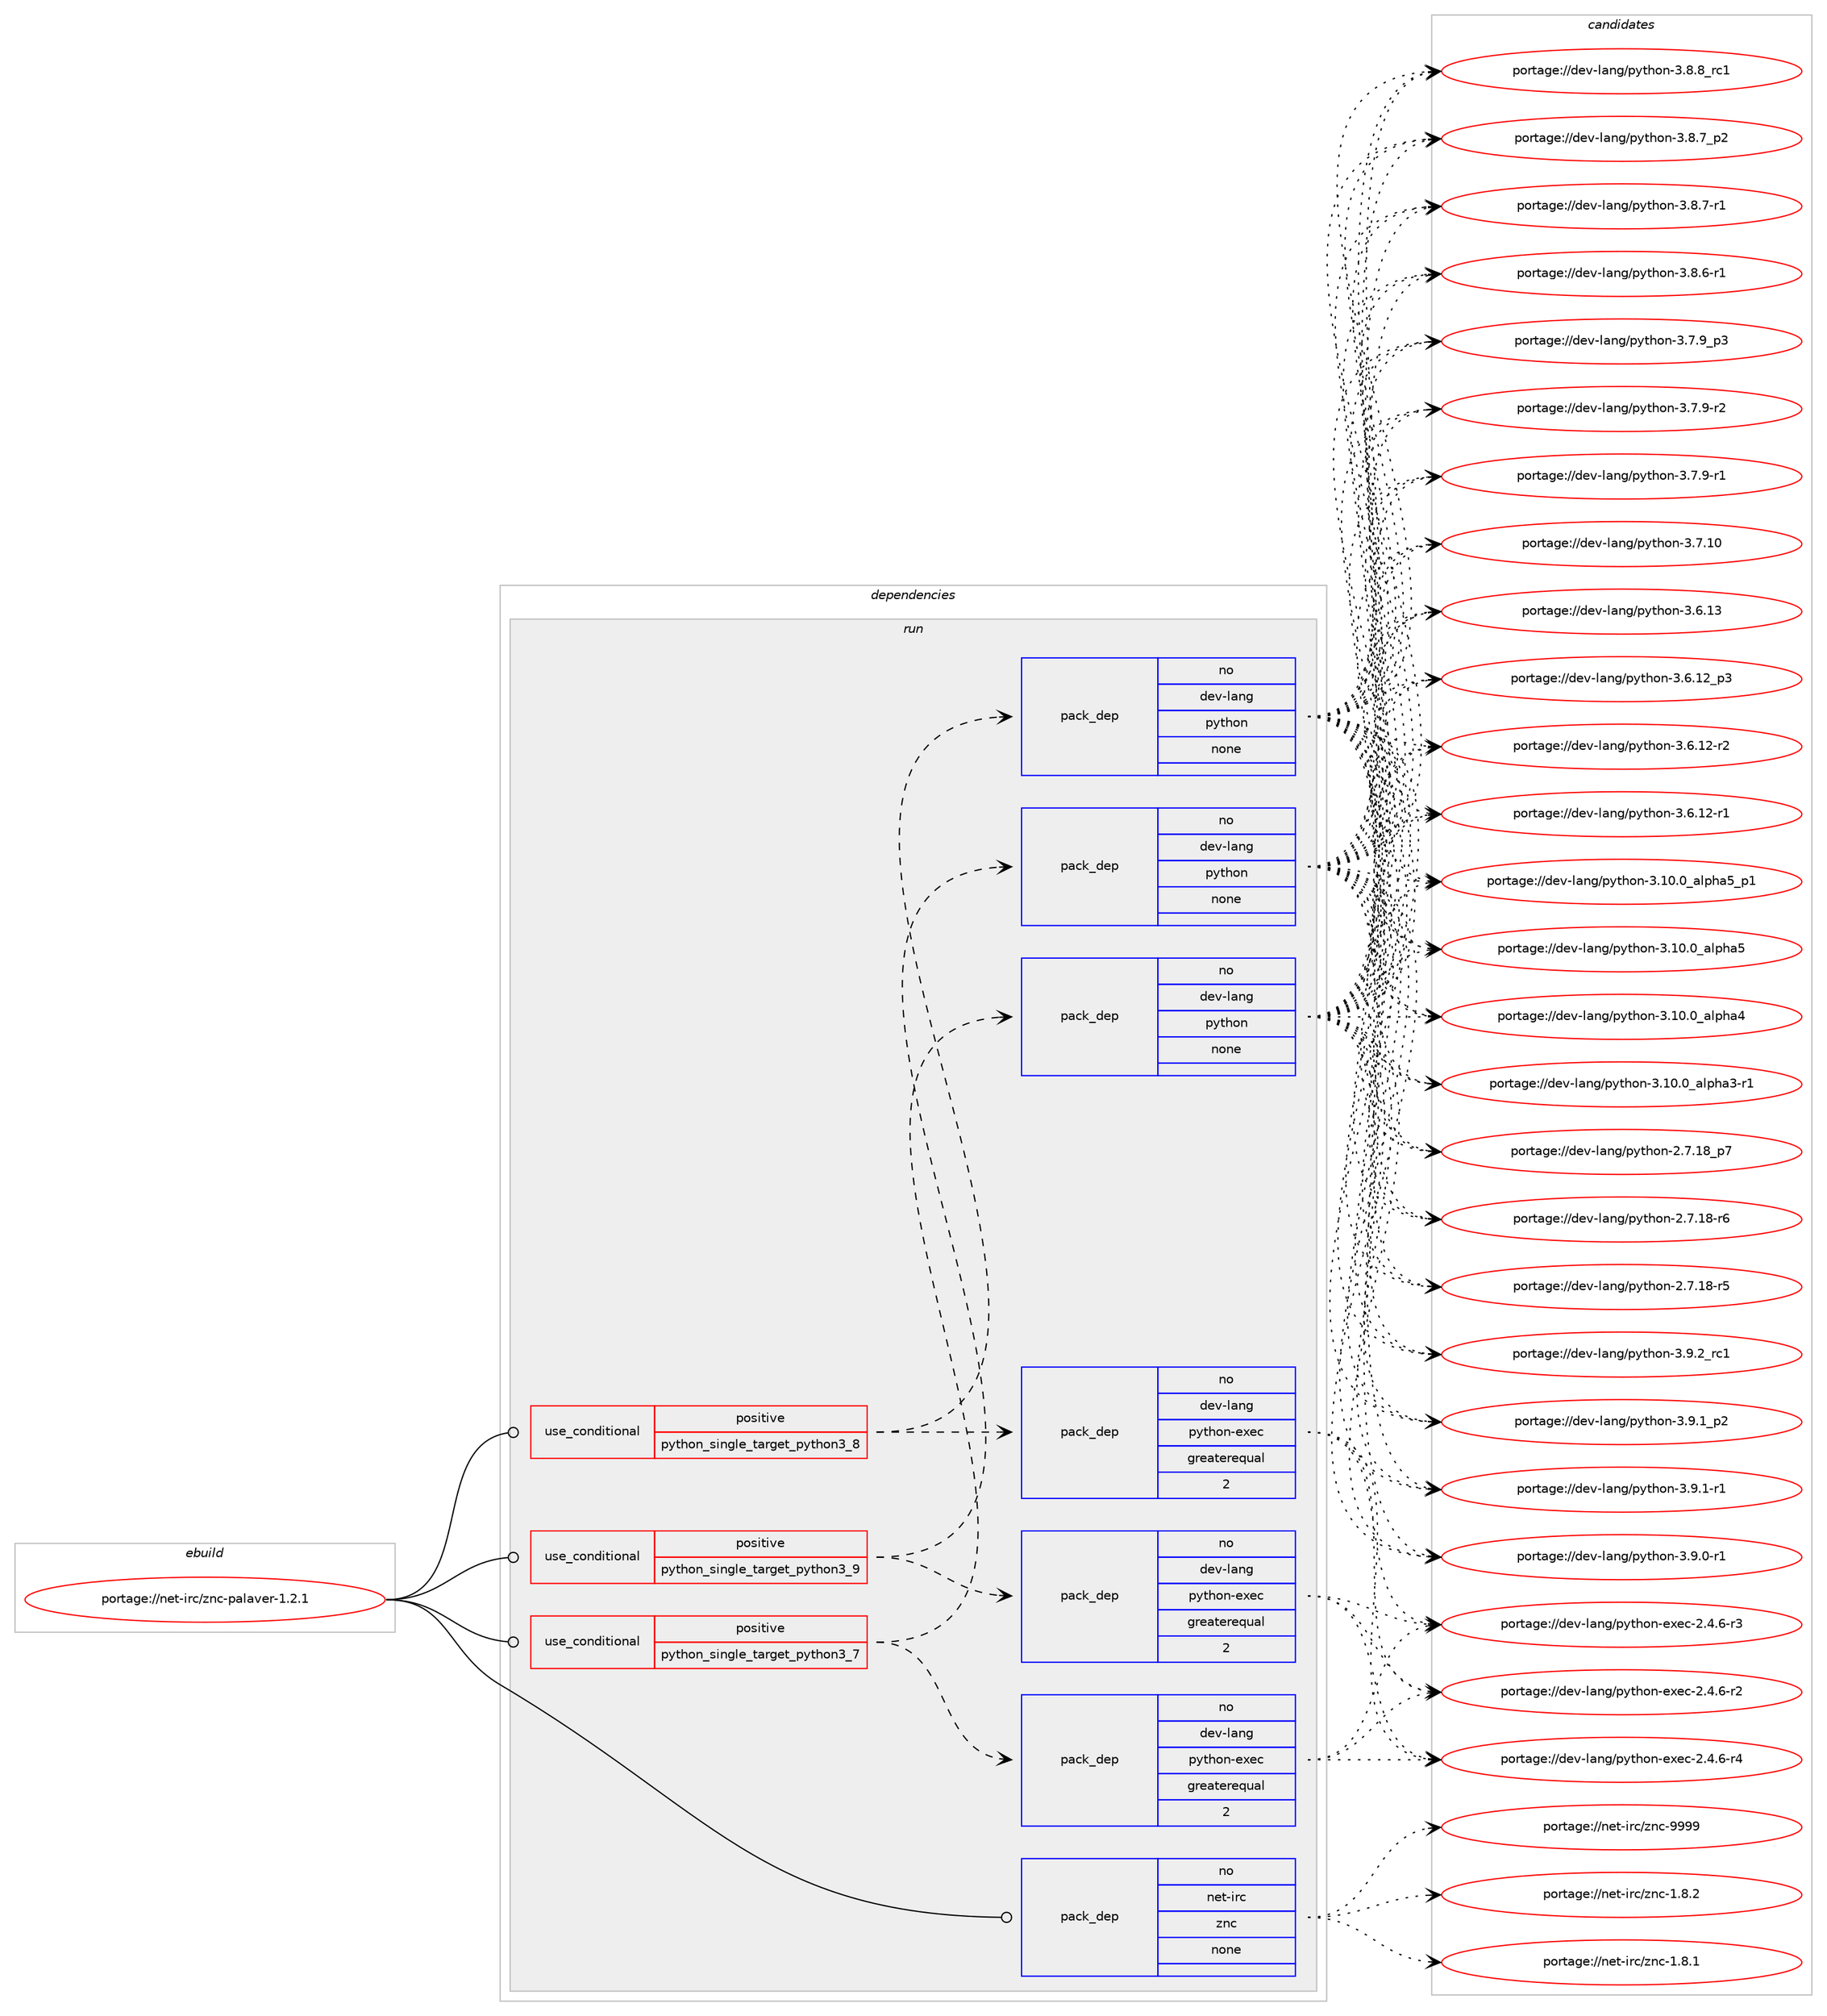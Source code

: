 digraph prolog {

# *************
# Graph options
# *************

newrank=true;
concentrate=true;
compound=true;
graph [rankdir=LR,fontname=Helvetica,fontsize=10,ranksep=1.5];#, ranksep=2.5, nodesep=0.2];
edge  [arrowhead=vee];
node  [fontname=Helvetica,fontsize=10];

# **********
# The ebuild
# **********

subgraph cluster_leftcol {
color=gray;
rank=same;
label=<<i>ebuild</i>>;
id [label="portage://net-irc/znc-palaver-1.2.1", color=red, width=4, href="../net-irc/znc-palaver-1.2.1.svg"];
}

# ****************
# The dependencies
# ****************

subgraph cluster_midcol {
color=gray;
label=<<i>dependencies</i>>;
subgraph cluster_compile {
fillcolor="#eeeeee";
style=filled;
label=<<i>compile</i>>;
}
subgraph cluster_compileandrun {
fillcolor="#eeeeee";
style=filled;
label=<<i>compile and run</i>>;
}
subgraph cluster_run {
fillcolor="#eeeeee";
style=filled;
label=<<i>run</i>>;
subgraph cond3935 {
dependency13647 [label=<<TABLE BORDER="0" CELLBORDER="1" CELLSPACING="0" CELLPADDING="4"><TR><TD ROWSPAN="3" CELLPADDING="10">use_conditional</TD></TR><TR><TD>positive</TD></TR><TR><TD>python_single_target_python3_7</TD></TR></TABLE>>, shape=none, color=red];
subgraph pack9574 {
dependency13648 [label=<<TABLE BORDER="0" CELLBORDER="1" CELLSPACING="0" CELLPADDING="4" WIDTH="220"><TR><TD ROWSPAN="6" CELLPADDING="30">pack_dep</TD></TR><TR><TD WIDTH="110">no</TD></TR><TR><TD>dev-lang</TD></TR><TR><TD>python</TD></TR><TR><TD>none</TD></TR><TR><TD></TD></TR></TABLE>>, shape=none, color=blue];
}
dependency13647:e -> dependency13648:w [weight=20,style="dashed",arrowhead="vee"];
subgraph pack9575 {
dependency13649 [label=<<TABLE BORDER="0" CELLBORDER="1" CELLSPACING="0" CELLPADDING="4" WIDTH="220"><TR><TD ROWSPAN="6" CELLPADDING="30">pack_dep</TD></TR><TR><TD WIDTH="110">no</TD></TR><TR><TD>dev-lang</TD></TR><TR><TD>python-exec</TD></TR><TR><TD>greaterequal</TD></TR><TR><TD>2</TD></TR></TABLE>>, shape=none, color=blue];
}
dependency13647:e -> dependency13649:w [weight=20,style="dashed",arrowhead="vee"];
}
id:e -> dependency13647:w [weight=20,style="solid",arrowhead="odot"];
subgraph cond3936 {
dependency13650 [label=<<TABLE BORDER="0" CELLBORDER="1" CELLSPACING="0" CELLPADDING="4"><TR><TD ROWSPAN="3" CELLPADDING="10">use_conditional</TD></TR><TR><TD>positive</TD></TR><TR><TD>python_single_target_python3_8</TD></TR></TABLE>>, shape=none, color=red];
subgraph pack9576 {
dependency13651 [label=<<TABLE BORDER="0" CELLBORDER="1" CELLSPACING="0" CELLPADDING="4" WIDTH="220"><TR><TD ROWSPAN="6" CELLPADDING="30">pack_dep</TD></TR><TR><TD WIDTH="110">no</TD></TR><TR><TD>dev-lang</TD></TR><TR><TD>python</TD></TR><TR><TD>none</TD></TR><TR><TD></TD></TR></TABLE>>, shape=none, color=blue];
}
dependency13650:e -> dependency13651:w [weight=20,style="dashed",arrowhead="vee"];
subgraph pack9577 {
dependency13652 [label=<<TABLE BORDER="0" CELLBORDER="1" CELLSPACING="0" CELLPADDING="4" WIDTH="220"><TR><TD ROWSPAN="6" CELLPADDING="30">pack_dep</TD></TR><TR><TD WIDTH="110">no</TD></TR><TR><TD>dev-lang</TD></TR><TR><TD>python-exec</TD></TR><TR><TD>greaterequal</TD></TR><TR><TD>2</TD></TR></TABLE>>, shape=none, color=blue];
}
dependency13650:e -> dependency13652:w [weight=20,style="dashed",arrowhead="vee"];
}
id:e -> dependency13650:w [weight=20,style="solid",arrowhead="odot"];
subgraph cond3937 {
dependency13653 [label=<<TABLE BORDER="0" CELLBORDER="1" CELLSPACING="0" CELLPADDING="4"><TR><TD ROWSPAN="3" CELLPADDING="10">use_conditional</TD></TR><TR><TD>positive</TD></TR><TR><TD>python_single_target_python3_9</TD></TR></TABLE>>, shape=none, color=red];
subgraph pack9578 {
dependency13654 [label=<<TABLE BORDER="0" CELLBORDER="1" CELLSPACING="0" CELLPADDING="4" WIDTH="220"><TR><TD ROWSPAN="6" CELLPADDING="30">pack_dep</TD></TR><TR><TD WIDTH="110">no</TD></TR><TR><TD>dev-lang</TD></TR><TR><TD>python</TD></TR><TR><TD>none</TD></TR><TR><TD></TD></TR></TABLE>>, shape=none, color=blue];
}
dependency13653:e -> dependency13654:w [weight=20,style="dashed",arrowhead="vee"];
subgraph pack9579 {
dependency13655 [label=<<TABLE BORDER="0" CELLBORDER="1" CELLSPACING="0" CELLPADDING="4" WIDTH="220"><TR><TD ROWSPAN="6" CELLPADDING="30">pack_dep</TD></TR><TR><TD WIDTH="110">no</TD></TR><TR><TD>dev-lang</TD></TR><TR><TD>python-exec</TD></TR><TR><TD>greaterequal</TD></TR><TR><TD>2</TD></TR></TABLE>>, shape=none, color=blue];
}
dependency13653:e -> dependency13655:w [weight=20,style="dashed",arrowhead="vee"];
}
id:e -> dependency13653:w [weight=20,style="solid",arrowhead="odot"];
subgraph pack9580 {
dependency13656 [label=<<TABLE BORDER="0" CELLBORDER="1" CELLSPACING="0" CELLPADDING="4" WIDTH="220"><TR><TD ROWSPAN="6" CELLPADDING="30">pack_dep</TD></TR><TR><TD WIDTH="110">no</TD></TR><TR><TD>net-irc</TD></TR><TR><TD>znc</TD></TR><TR><TD>none</TD></TR><TR><TD></TD></TR></TABLE>>, shape=none, color=blue];
}
id:e -> dependency13656:w [weight=20,style="solid",arrowhead="odot"];
}
}

# **************
# The candidates
# **************

subgraph cluster_choices {
rank=same;
color=gray;
label=<<i>candidates</i>>;

subgraph choice9574 {
color=black;
nodesep=1;
choice100101118451089711010347112121116104111110455146574650951149949 [label="portage://dev-lang/python-3.9.2_rc1", color=red, width=4,href="../dev-lang/python-3.9.2_rc1.svg"];
choice1001011184510897110103471121211161041111104551465746499511250 [label="portage://dev-lang/python-3.9.1_p2", color=red, width=4,href="../dev-lang/python-3.9.1_p2.svg"];
choice1001011184510897110103471121211161041111104551465746494511449 [label="portage://dev-lang/python-3.9.1-r1", color=red, width=4,href="../dev-lang/python-3.9.1-r1.svg"];
choice1001011184510897110103471121211161041111104551465746484511449 [label="portage://dev-lang/python-3.9.0-r1", color=red, width=4,href="../dev-lang/python-3.9.0-r1.svg"];
choice100101118451089711010347112121116104111110455146564656951149949 [label="portage://dev-lang/python-3.8.8_rc1", color=red, width=4,href="../dev-lang/python-3.8.8_rc1.svg"];
choice1001011184510897110103471121211161041111104551465646559511250 [label="portage://dev-lang/python-3.8.7_p2", color=red, width=4,href="../dev-lang/python-3.8.7_p2.svg"];
choice1001011184510897110103471121211161041111104551465646554511449 [label="portage://dev-lang/python-3.8.7-r1", color=red, width=4,href="../dev-lang/python-3.8.7-r1.svg"];
choice1001011184510897110103471121211161041111104551465646544511449 [label="portage://dev-lang/python-3.8.6-r1", color=red, width=4,href="../dev-lang/python-3.8.6-r1.svg"];
choice1001011184510897110103471121211161041111104551465546579511251 [label="portage://dev-lang/python-3.7.9_p3", color=red, width=4,href="../dev-lang/python-3.7.9_p3.svg"];
choice1001011184510897110103471121211161041111104551465546574511450 [label="portage://dev-lang/python-3.7.9-r2", color=red, width=4,href="../dev-lang/python-3.7.9-r2.svg"];
choice1001011184510897110103471121211161041111104551465546574511449 [label="portage://dev-lang/python-3.7.9-r1", color=red, width=4,href="../dev-lang/python-3.7.9-r1.svg"];
choice10010111845108971101034711212111610411111045514655464948 [label="portage://dev-lang/python-3.7.10", color=red, width=4,href="../dev-lang/python-3.7.10.svg"];
choice10010111845108971101034711212111610411111045514654464951 [label="portage://dev-lang/python-3.6.13", color=red, width=4,href="../dev-lang/python-3.6.13.svg"];
choice100101118451089711010347112121116104111110455146544649509511251 [label="portage://dev-lang/python-3.6.12_p3", color=red, width=4,href="../dev-lang/python-3.6.12_p3.svg"];
choice100101118451089711010347112121116104111110455146544649504511450 [label="portage://dev-lang/python-3.6.12-r2", color=red, width=4,href="../dev-lang/python-3.6.12-r2.svg"];
choice100101118451089711010347112121116104111110455146544649504511449 [label="portage://dev-lang/python-3.6.12-r1", color=red, width=4,href="../dev-lang/python-3.6.12-r1.svg"];
choice10010111845108971101034711212111610411111045514649484648959710811210497539511249 [label="portage://dev-lang/python-3.10.0_alpha5_p1", color=red, width=4,href="../dev-lang/python-3.10.0_alpha5_p1.svg"];
choice1001011184510897110103471121211161041111104551464948464895971081121049753 [label="portage://dev-lang/python-3.10.0_alpha5", color=red, width=4,href="../dev-lang/python-3.10.0_alpha5.svg"];
choice1001011184510897110103471121211161041111104551464948464895971081121049752 [label="portage://dev-lang/python-3.10.0_alpha4", color=red, width=4,href="../dev-lang/python-3.10.0_alpha4.svg"];
choice10010111845108971101034711212111610411111045514649484648959710811210497514511449 [label="portage://dev-lang/python-3.10.0_alpha3-r1", color=red, width=4,href="../dev-lang/python-3.10.0_alpha3-r1.svg"];
choice100101118451089711010347112121116104111110455046554649569511255 [label="portage://dev-lang/python-2.7.18_p7", color=red, width=4,href="../dev-lang/python-2.7.18_p7.svg"];
choice100101118451089711010347112121116104111110455046554649564511454 [label="portage://dev-lang/python-2.7.18-r6", color=red, width=4,href="../dev-lang/python-2.7.18-r6.svg"];
choice100101118451089711010347112121116104111110455046554649564511453 [label="portage://dev-lang/python-2.7.18-r5", color=red, width=4,href="../dev-lang/python-2.7.18-r5.svg"];
dependency13648:e -> choice100101118451089711010347112121116104111110455146574650951149949:w [style=dotted,weight="100"];
dependency13648:e -> choice1001011184510897110103471121211161041111104551465746499511250:w [style=dotted,weight="100"];
dependency13648:e -> choice1001011184510897110103471121211161041111104551465746494511449:w [style=dotted,weight="100"];
dependency13648:e -> choice1001011184510897110103471121211161041111104551465746484511449:w [style=dotted,weight="100"];
dependency13648:e -> choice100101118451089711010347112121116104111110455146564656951149949:w [style=dotted,weight="100"];
dependency13648:e -> choice1001011184510897110103471121211161041111104551465646559511250:w [style=dotted,weight="100"];
dependency13648:e -> choice1001011184510897110103471121211161041111104551465646554511449:w [style=dotted,weight="100"];
dependency13648:e -> choice1001011184510897110103471121211161041111104551465646544511449:w [style=dotted,weight="100"];
dependency13648:e -> choice1001011184510897110103471121211161041111104551465546579511251:w [style=dotted,weight="100"];
dependency13648:e -> choice1001011184510897110103471121211161041111104551465546574511450:w [style=dotted,weight="100"];
dependency13648:e -> choice1001011184510897110103471121211161041111104551465546574511449:w [style=dotted,weight="100"];
dependency13648:e -> choice10010111845108971101034711212111610411111045514655464948:w [style=dotted,weight="100"];
dependency13648:e -> choice10010111845108971101034711212111610411111045514654464951:w [style=dotted,weight="100"];
dependency13648:e -> choice100101118451089711010347112121116104111110455146544649509511251:w [style=dotted,weight="100"];
dependency13648:e -> choice100101118451089711010347112121116104111110455146544649504511450:w [style=dotted,weight="100"];
dependency13648:e -> choice100101118451089711010347112121116104111110455146544649504511449:w [style=dotted,weight="100"];
dependency13648:e -> choice10010111845108971101034711212111610411111045514649484648959710811210497539511249:w [style=dotted,weight="100"];
dependency13648:e -> choice1001011184510897110103471121211161041111104551464948464895971081121049753:w [style=dotted,weight="100"];
dependency13648:e -> choice1001011184510897110103471121211161041111104551464948464895971081121049752:w [style=dotted,weight="100"];
dependency13648:e -> choice10010111845108971101034711212111610411111045514649484648959710811210497514511449:w [style=dotted,weight="100"];
dependency13648:e -> choice100101118451089711010347112121116104111110455046554649569511255:w [style=dotted,weight="100"];
dependency13648:e -> choice100101118451089711010347112121116104111110455046554649564511454:w [style=dotted,weight="100"];
dependency13648:e -> choice100101118451089711010347112121116104111110455046554649564511453:w [style=dotted,weight="100"];
}
subgraph choice9575 {
color=black;
nodesep=1;
choice10010111845108971101034711212111610411111045101120101994550465246544511452 [label="portage://dev-lang/python-exec-2.4.6-r4", color=red, width=4,href="../dev-lang/python-exec-2.4.6-r4.svg"];
choice10010111845108971101034711212111610411111045101120101994550465246544511451 [label="portage://dev-lang/python-exec-2.4.6-r3", color=red, width=4,href="../dev-lang/python-exec-2.4.6-r3.svg"];
choice10010111845108971101034711212111610411111045101120101994550465246544511450 [label="portage://dev-lang/python-exec-2.4.6-r2", color=red, width=4,href="../dev-lang/python-exec-2.4.6-r2.svg"];
dependency13649:e -> choice10010111845108971101034711212111610411111045101120101994550465246544511452:w [style=dotted,weight="100"];
dependency13649:e -> choice10010111845108971101034711212111610411111045101120101994550465246544511451:w [style=dotted,weight="100"];
dependency13649:e -> choice10010111845108971101034711212111610411111045101120101994550465246544511450:w [style=dotted,weight="100"];
}
subgraph choice9576 {
color=black;
nodesep=1;
choice100101118451089711010347112121116104111110455146574650951149949 [label="portage://dev-lang/python-3.9.2_rc1", color=red, width=4,href="../dev-lang/python-3.9.2_rc1.svg"];
choice1001011184510897110103471121211161041111104551465746499511250 [label="portage://dev-lang/python-3.9.1_p2", color=red, width=4,href="../dev-lang/python-3.9.1_p2.svg"];
choice1001011184510897110103471121211161041111104551465746494511449 [label="portage://dev-lang/python-3.9.1-r1", color=red, width=4,href="../dev-lang/python-3.9.1-r1.svg"];
choice1001011184510897110103471121211161041111104551465746484511449 [label="portage://dev-lang/python-3.9.0-r1", color=red, width=4,href="../dev-lang/python-3.9.0-r1.svg"];
choice100101118451089711010347112121116104111110455146564656951149949 [label="portage://dev-lang/python-3.8.8_rc1", color=red, width=4,href="../dev-lang/python-3.8.8_rc1.svg"];
choice1001011184510897110103471121211161041111104551465646559511250 [label="portage://dev-lang/python-3.8.7_p2", color=red, width=4,href="../dev-lang/python-3.8.7_p2.svg"];
choice1001011184510897110103471121211161041111104551465646554511449 [label="portage://dev-lang/python-3.8.7-r1", color=red, width=4,href="../dev-lang/python-3.8.7-r1.svg"];
choice1001011184510897110103471121211161041111104551465646544511449 [label="portage://dev-lang/python-3.8.6-r1", color=red, width=4,href="../dev-lang/python-3.8.6-r1.svg"];
choice1001011184510897110103471121211161041111104551465546579511251 [label="portage://dev-lang/python-3.7.9_p3", color=red, width=4,href="../dev-lang/python-3.7.9_p3.svg"];
choice1001011184510897110103471121211161041111104551465546574511450 [label="portage://dev-lang/python-3.7.9-r2", color=red, width=4,href="../dev-lang/python-3.7.9-r2.svg"];
choice1001011184510897110103471121211161041111104551465546574511449 [label="portage://dev-lang/python-3.7.9-r1", color=red, width=4,href="../dev-lang/python-3.7.9-r1.svg"];
choice10010111845108971101034711212111610411111045514655464948 [label="portage://dev-lang/python-3.7.10", color=red, width=4,href="../dev-lang/python-3.7.10.svg"];
choice10010111845108971101034711212111610411111045514654464951 [label="portage://dev-lang/python-3.6.13", color=red, width=4,href="../dev-lang/python-3.6.13.svg"];
choice100101118451089711010347112121116104111110455146544649509511251 [label="portage://dev-lang/python-3.6.12_p3", color=red, width=4,href="../dev-lang/python-3.6.12_p3.svg"];
choice100101118451089711010347112121116104111110455146544649504511450 [label="portage://dev-lang/python-3.6.12-r2", color=red, width=4,href="../dev-lang/python-3.6.12-r2.svg"];
choice100101118451089711010347112121116104111110455146544649504511449 [label="portage://dev-lang/python-3.6.12-r1", color=red, width=4,href="../dev-lang/python-3.6.12-r1.svg"];
choice10010111845108971101034711212111610411111045514649484648959710811210497539511249 [label="portage://dev-lang/python-3.10.0_alpha5_p1", color=red, width=4,href="../dev-lang/python-3.10.0_alpha5_p1.svg"];
choice1001011184510897110103471121211161041111104551464948464895971081121049753 [label="portage://dev-lang/python-3.10.0_alpha5", color=red, width=4,href="../dev-lang/python-3.10.0_alpha5.svg"];
choice1001011184510897110103471121211161041111104551464948464895971081121049752 [label="portage://dev-lang/python-3.10.0_alpha4", color=red, width=4,href="../dev-lang/python-3.10.0_alpha4.svg"];
choice10010111845108971101034711212111610411111045514649484648959710811210497514511449 [label="portage://dev-lang/python-3.10.0_alpha3-r1", color=red, width=4,href="../dev-lang/python-3.10.0_alpha3-r1.svg"];
choice100101118451089711010347112121116104111110455046554649569511255 [label="portage://dev-lang/python-2.7.18_p7", color=red, width=4,href="../dev-lang/python-2.7.18_p7.svg"];
choice100101118451089711010347112121116104111110455046554649564511454 [label="portage://dev-lang/python-2.7.18-r6", color=red, width=4,href="../dev-lang/python-2.7.18-r6.svg"];
choice100101118451089711010347112121116104111110455046554649564511453 [label="portage://dev-lang/python-2.7.18-r5", color=red, width=4,href="../dev-lang/python-2.7.18-r5.svg"];
dependency13651:e -> choice100101118451089711010347112121116104111110455146574650951149949:w [style=dotted,weight="100"];
dependency13651:e -> choice1001011184510897110103471121211161041111104551465746499511250:w [style=dotted,weight="100"];
dependency13651:e -> choice1001011184510897110103471121211161041111104551465746494511449:w [style=dotted,weight="100"];
dependency13651:e -> choice1001011184510897110103471121211161041111104551465746484511449:w [style=dotted,weight="100"];
dependency13651:e -> choice100101118451089711010347112121116104111110455146564656951149949:w [style=dotted,weight="100"];
dependency13651:e -> choice1001011184510897110103471121211161041111104551465646559511250:w [style=dotted,weight="100"];
dependency13651:e -> choice1001011184510897110103471121211161041111104551465646554511449:w [style=dotted,weight="100"];
dependency13651:e -> choice1001011184510897110103471121211161041111104551465646544511449:w [style=dotted,weight="100"];
dependency13651:e -> choice1001011184510897110103471121211161041111104551465546579511251:w [style=dotted,weight="100"];
dependency13651:e -> choice1001011184510897110103471121211161041111104551465546574511450:w [style=dotted,weight="100"];
dependency13651:e -> choice1001011184510897110103471121211161041111104551465546574511449:w [style=dotted,weight="100"];
dependency13651:e -> choice10010111845108971101034711212111610411111045514655464948:w [style=dotted,weight="100"];
dependency13651:e -> choice10010111845108971101034711212111610411111045514654464951:w [style=dotted,weight="100"];
dependency13651:e -> choice100101118451089711010347112121116104111110455146544649509511251:w [style=dotted,weight="100"];
dependency13651:e -> choice100101118451089711010347112121116104111110455146544649504511450:w [style=dotted,weight="100"];
dependency13651:e -> choice100101118451089711010347112121116104111110455146544649504511449:w [style=dotted,weight="100"];
dependency13651:e -> choice10010111845108971101034711212111610411111045514649484648959710811210497539511249:w [style=dotted,weight="100"];
dependency13651:e -> choice1001011184510897110103471121211161041111104551464948464895971081121049753:w [style=dotted,weight="100"];
dependency13651:e -> choice1001011184510897110103471121211161041111104551464948464895971081121049752:w [style=dotted,weight="100"];
dependency13651:e -> choice10010111845108971101034711212111610411111045514649484648959710811210497514511449:w [style=dotted,weight="100"];
dependency13651:e -> choice100101118451089711010347112121116104111110455046554649569511255:w [style=dotted,weight="100"];
dependency13651:e -> choice100101118451089711010347112121116104111110455046554649564511454:w [style=dotted,weight="100"];
dependency13651:e -> choice100101118451089711010347112121116104111110455046554649564511453:w [style=dotted,weight="100"];
}
subgraph choice9577 {
color=black;
nodesep=1;
choice10010111845108971101034711212111610411111045101120101994550465246544511452 [label="portage://dev-lang/python-exec-2.4.6-r4", color=red, width=4,href="../dev-lang/python-exec-2.4.6-r4.svg"];
choice10010111845108971101034711212111610411111045101120101994550465246544511451 [label="portage://dev-lang/python-exec-2.4.6-r3", color=red, width=4,href="../dev-lang/python-exec-2.4.6-r3.svg"];
choice10010111845108971101034711212111610411111045101120101994550465246544511450 [label="portage://dev-lang/python-exec-2.4.6-r2", color=red, width=4,href="../dev-lang/python-exec-2.4.6-r2.svg"];
dependency13652:e -> choice10010111845108971101034711212111610411111045101120101994550465246544511452:w [style=dotted,weight="100"];
dependency13652:e -> choice10010111845108971101034711212111610411111045101120101994550465246544511451:w [style=dotted,weight="100"];
dependency13652:e -> choice10010111845108971101034711212111610411111045101120101994550465246544511450:w [style=dotted,weight="100"];
}
subgraph choice9578 {
color=black;
nodesep=1;
choice100101118451089711010347112121116104111110455146574650951149949 [label="portage://dev-lang/python-3.9.2_rc1", color=red, width=4,href="../dev-lang/python-3.9.2_rc1.svg"];
choice1001011184510897110103471121211161041111104551465746499511250 [label="portage://dev-lang/python-3.9.1_p2", color=red, width=4,href="../dev-lang/python-3.9.1_p2.svg"];
choice1001011184510897110103471121211161041111104551465746494511449 [label="portage://dev-lang/python-3.9.1-r1", color=red, width=4,href="../dev-lang/python-3.9.1-r1.svg"];
choice1001011184510897110103471121211161041111104551465746484511449 [label="portage://dev-lang/python-3.9.0-r1", color=red, width=4,href="../dev-lang/python-3.9.0-r1.svg"];
choice100101118451089711010347112121116104111110455146564656951149949 [label="portage://dev-lang/python-3.8.8_rc1", color=red, width=4,href="../dev-lang/python-3.8.8_rc1.svg"];
choice1001011184510897110103471121211161041111104551465646559511250 [label="portage://dev-lang/python-3.8.7_p2", color=red, width=4,href="../dev-lang/python-3.8.7_p2.svg"];
choice1001011184510897110103471121211161041111104551465646554511449 [label="portage://dev-lang/python-3.8.7-r1", color=red, width=4,href="../dev-lang/python-3.8.7-r1.svg"];
choice1001011184510897110103471121211161041111104551465646544511449 [label="portage://dev-lang/python-3.8.6-r1", color=red, width=4,href="../dev-lang/python-3.8.6-r1.svg"];
choice1001011184510897110103471121211161041111104551465546579511251 [label="portage://dev-lang/python-3.7.9_p3", color=red, width=4,href="../dev-lang/python-3.7.9_p3.svg"];
choice1001011184510897110103471121211161041111104551465546574511450 [label="portage://dev-lang/python-3.7.9-r2", color=red, width=4,href="../dev-lang/python-3.7.9-r2.svg"];
choice1001011184510897110103471121211161041111104551465546574511449 [label="portage://dev-lang/python-3.7.9-r1", color=red, width=4,href="../dev-lang/python-3.7.9-r1.svg"];
choice10010111845108971101034711212111610411111045514655464948 [label="portage://dev-lang/python-3.7.10", color=red, width=4,href="../dev-lang/python-3.7.10.svg"];
choice10010111845108971101034711212111610411111045514654464951 [label="portage://dev-lang/python-3.6.13", color=red, width=4,href="../dev-lang/python-3.6.13.svg"];
choice100101118451089711010347112121116104111110455146544649509511251 [label="portage://dev-lang/python-3.6.12_p3", color=red, width=4,href="../dev-lang/python-3.6.12_p3.svg"];
choice100101118451089711010347112121116104111110455146544649504511450 [label="portage://dev-lang/python-3.6.12-r2", color=red, width=4,href="../dev-lang/python-3.6.12-r2.svg"];
choice100101118451089711010347112121116104111110455146544649504511449 [label="portage://dev-lang/python-3.6.12-r1", color=red, width=4,href="../dev-lang/python-3.6.12-r1.svg"];
choice10010111845108971101034711212111610411111045514649484648959710811210497539511249 [label="portage://dev-lang/python-3.10.0_alpha5_p1", color=red, width=4,href="../dev-lang/python-3.10.0_alpha5_p1.svg"];
choice1001011184510897110103471121211161041111104551464948464895971081121049753 [label="portage://dev-lang/python-3.10.0_alpha5", color=red, width=4,href="../dev-lang/python-3.10.0_alpha5.svg"];
choice1001011184510897110103471121211161041111104551464948464895971081121049752 [label="portage://dev-lang/python-3.10.0_alpha4", color=red, width=4,href="../dev-lang/python-3.10.0_alpha4.svg"];
choice10010111845108971101034711212111610411111045514649484648959710811210497514511449 [label="portage://dev-lang/python-3.10.0_alpha3-r1", color=red, width=4,href="../dev-lang/python-3.10.0_alpha3-r1.svg"];
choice100101118451089711010347112121116104111110455046554649569511255 [label="portage://dev-lang/python-2.7.18_p7", color=red, width=4,href="../dev-lang/python-2.7.18_p7.svg"];
choice100101118451089711010347112121116104111110455046554649564511454 [label="portage://dev-lang/python-2.7.18-r6", color=red, width=4,href="../dev-lang/python-2.7.18-r6.svg"];
choice100101118451089711010347112121116104111110455046554649564511453 [label="portage://dev-lang/python-2.7.18-r5", color=red, width=4,href="../dev-lang/python-2.7.18-r5.svg"];
dependency13654:e -> choice100101118451089711010347112121116104111110455146574650951149949:w [style=dotted,weight="100"];
dependency13654:e -> choice1001011184510897110103471121211161041111104551465746499511250:w [style=dotted,weight="100"];
dependency13654:e -> choice1001011184510897110103471121211161041111104551465746494511449:w [style=dotted,weight="100"];
dependency13654:e -> choice1001011184510897110103471121211161041111104551465746484511449:w [style=dotted,weight="100"];
dependency13654:e -> choice100101118451089711010347112121116104111110455146564656951149949:w [style=dotted,weight="100"];
dependency13654:e -> choice1001011184510897110103471121211161041111104551465646559511250:w [style=dotted,weight="100"];
dependency13654:e -> choice1001011184510897110103471121211161041111104551465646554511449:w [style=dotted,weight="100"];
dependency13654:e -> choice1001011184510897110103471121211161041111104551465646544511449:w [style=dotted,weight="100"];
dependency13654:e -> choice1001011184510897110103471121211161041111104551465546579511251:w [style=dotted,weight="100"];
dependency13654:e -> choice1001011184510897110103471121211161041111104551465546574511450:w [style=dotted,weight="100"];
dependency13654:e -> choice1001011184510897110103471121211161041111104551465546574511449:w [style=dotted,weight="100"];
dependency13654:e -> choice10010111845108971101034711212111610411111045514655464948:w [style=dotted,weight="100"];
dependency13654:e -> choice10010111845108971101034711212111610411111045514654464951:w [style=dotted,weight="100"];
dependency13654:e -> choice100101118451089711010347112121116104111110455146544649509511251:w [style=dotted,weight="100"];
dependency13654:e -> choice100101118451089711010347112121116104111110455146544649504511450:w [style=dotted,weight="100"];
dependency13654:e -> choice100101118451089711010347112121116104111110455146544649504511449:w [style=dotted,weight="100"];
dependency13654:e -> choice10010111845108971101034711212111610411111045514649484648959710811210497539511249:w [style=dotted,weight="100"];
dependency13654:e -> choice1001011184510897110103471121211161041111104551464948464895971081121049753:w [style=dotted,weight="100"];
dependency13654:e -> choice1001011184510897110103471121211161041111104551464948464895971081121049752:w [style=dotted,weight="100"];
dependency13654:e -> choice10010111845108971101034711212111610411111045514649484648959710811210497514511449:w [style=dotted,weight="100"];
dependency13654:e -> choice100101118451089711010347112121116104111110455046554649569511255:w [style=dotted,weight="100"];
dependency13654:e -> choice100101118451089711010347112121116104111110455046554649564511454:w [style=dotted,weight="100"];
dependency13654:e -> choice100101118451089711010347112121116104111110455046554649564511453:w [style=dotted,weight="100"];
}
subgraph choice9579 {
color=black;
nodesep=1;
choice10010111845108971101034711212111610411111045101120101994550465246544511452 [label="portage://dev-lang/python-exec-2.4.6-r4", color=red, width=4,href="../dev-lang/python-exec-2.4.6-r4.svg"];
choice10010111845108971101034711212111610411111045101120101994550465246544511451 [label="portage://dev-lang/python-exec-2.4.6-r3", color=red, width=4,href="../dev-lang/python-exec-2.4.6-r3.svg"];
choice10010111845108971101034711212111610411111045101120101994550465246544511450 [label="portage://dev-lang/python-exec-2.4.6-r2", color=red, width=4,href="../dev-lang/python-exec-2.4.6-r2.svg"];
dependency13655:e -> choice10010111845108971101034711212111610411111045101120101994550465246544511452:w [style=dotted,weight="100"];
dependency13655:e -> choice10010111845108971101034711212111610411111045101120101994550465246544511451:w [style=dotted,weight="100"];
dependency13655:e -> choice10010111845108971101034711212111610411111045101120101994550465246544511450:w [style=dotted,weight="100"];
}
subgraph choice9580 {
color=black;
nodesep=1;
choice110101116451051149947122110994557575757 [label="portage://net-irc/znc-9999", color=red, width=4,href="../net-irc/znc-9999.svg"];
choice11010111645105114994712211099454946564650 [label="portage://net-irc/znc-1.8.2", color=red, width=4,href="../net-irc/znc-1.8.2.svg"];
choice11010111645105114994712211099454946564649 [label="portage://net-irc/znc-1.8.1", color=red, width=4,href="../net-irc/znc-1.8.1.svg"];
dependency13656:e -> choice110101116451051149947122110994557575757:w [style=dotted,weight="100"];
dependency13656:e -> choice11010111645105114994712211099454946564650:w [style=dotted,weight="100"];
dependency13656:e -> choice11010111645105114994712211099454946564649:w [style=dotted,weight="100"];
}
}

}
